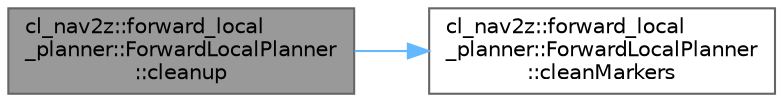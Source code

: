 digraph "cl_nav2z::forward_local_planner::ForwardLocalPlanner::cleanup"
{
 // LATEX_PDF_SIZE
  bgcolor="transparent";
  edge [fontname=Helvetica,fontsize=10,labelfontname=Helvetica,labelfontsize=10];
  node [fontname=Helvetica,fontsize=10,shape=box,height=0.2,width=0.4];
  rankdir="LR";
  Node1 [label="cl_nav2z::forward_local\l_planner::ForwardLocalPlanner\l::cleanup",height=0.2,width=0.4,color="gray40", fillcolor="grey60", style="filled", fontcolor="black",tooltip=" "];
  Node1 -> Node2 [color="steelblue1",style="solid"];
  Node2 [label="cl_nav2z::forward_local\l_planner::ForwardLocalPlanner\l::cleanMarkers",height=0.2,width=0.4,color="grey40", fillcolor="white", style="filled",URL="$classcl__nav2z_1_1forward__local__planner_1_1ForwardLocalPlanner.html#a2bab5bc4c97b149c1097cb85dbc26bfa",tooltip=" "];
}
